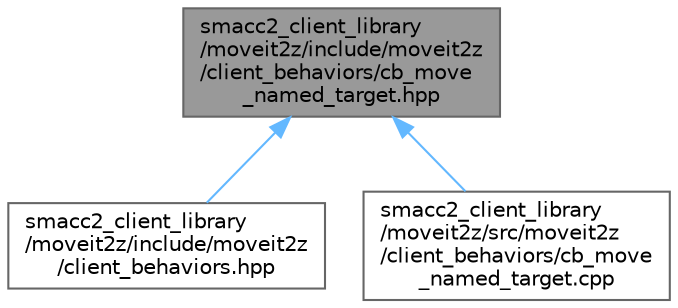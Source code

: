digraph "smacc2_client_library/moveit2z/include/moveit2z/client_behaviors/cb_move_named_target.hpp"
{
 // LATEX_PDF_SIZE
  bgcolor="transparent";
  edge [fontname=Helvetica,fontsize=10,labelfontname=Helvetica,labelfontsize=10];
  node [fontname=Helvetica,fontsize=10,shape=box,height=0.2,width=0.4];
  Node1 [label="smacc2_client_library\l/moveit2z/include/moveit2z\l/client_behaviors/cb_move\l_named_target.hpp",height=0.2,width=0.4,color="gray40", fillcolor="grey60", style="filled", fontcolor="black",tooltip=" "];
  Node1 -> Node2 [dir="back",color="steelblue1",style="solid"];
  Node2 [label="smacc2_client_library\l/moveit2z/include/moveit2z\l/client_behaviors.hpp",height=0.2,width=0.4,color="grey40", fillcolor="white", style="filled",URL="$moveit2z_2include_2moveit2z_2client__behaviors_8hpp.html",tooltip=" "];
  Node1 -> Node3 [dir="back",color="steelblue1",style="solid"];
  Node3 [label="smacc2_client_library\l/moveit2z/src/moveit2z\l/client_behaviors/cb_move\l_named_target.cpp",height=0.2,width=0.4,color="grey40", fillcolor="white", style="filled",URL="$cb__move__named__target_8cpp.html",tooltip=" "];
}
